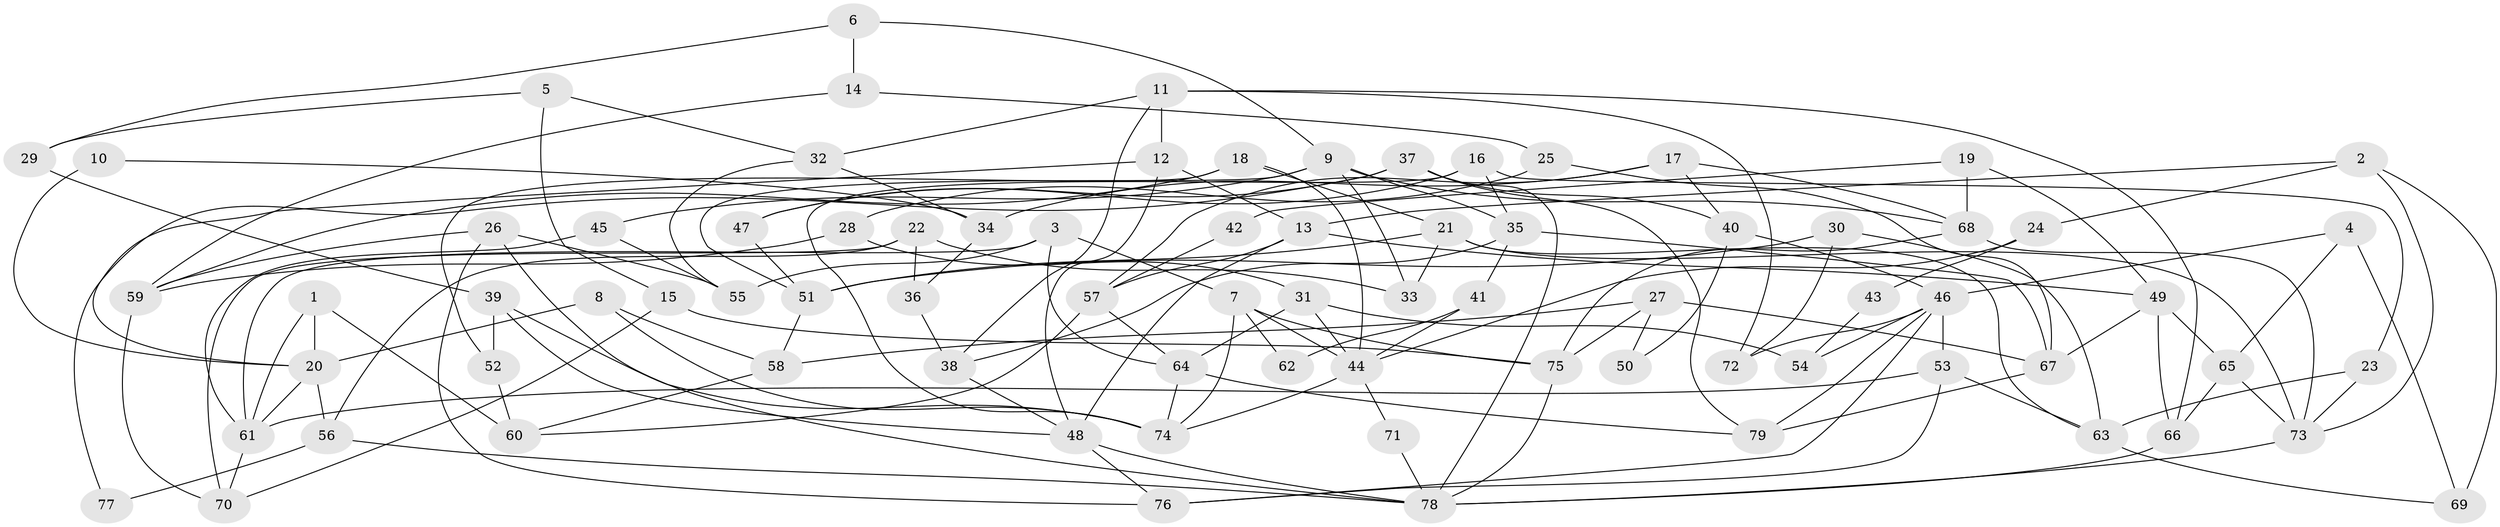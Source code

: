 // coarse degree distribution, {3: 0.14583333333333334, 5: 0.16666666666666666, 7: 0.16666666666666666, 4: 0.14583333333333334, 9: 0.020833333333333332, 2: 0.08333333333333333, 6: 0.1875, 8: 0.0625, 10: 0.020833333333333332}
// Generated by graph-tools (version 1.1) at 2025/42/03/06/25 10:42:00]
// undirected, 79 vertices, 158 edges
graph export_dot {
graph [start="1"]
  node [color=gray90,style=filled];
  1;
  2;
  3;
  4;
  5;
  6;
  7;
  8;
  9;
  10;
  11;
  12;
  13;
  14;
  15;
  16;
  17;
  18;
  19;
  20;
  21;
  22;
  23;
  24;
  25;
  26;
  27;
  28;
  29;
  30;
  31;
  32;
  33;
  34;
  35;
  36;
  37;
  38;
  39;
  40;
  41;
  42;
  43;
  44;
  45;
  46;
  47;
  48;
  49;
  50;
  51;
  52;
  53;
  54;
  55;
  56;
  57;
  58;
  59;
  60;
  61;
  62;
  63;
  64;
  65;
  66;
  67;
  68;
  69;
  70;
  71;
  72;
  73;
  74;
  75;
  76;
  77;
  78;
  79;
  1 -- 61;
  1 -- 60;
  1 -- 20;
  2 -- 73;
  2 -- 13;
  2 -- 24;
  2 -- 69;
  3 -- 7;
  3 -- 64;
  3 -- 55;
  3 -- 61;
  4 -- 46;
  4 -- 69;
  4 -- 65;
  5 -- 32;
  5 -- 15;
  5 -- 29;
  6 -- 9;
  6 -- 29;
  6 -- 14;
  7 -- 44;
  7 -- 75;
  7 -- 62;
  7 -- 74;
  8 -- 74;
  8 -- 20;
  8 -- 58;
  9 -- 51;
  9 -- 45;
  9 -- 33;
  9 -- 35;
  9 -- 68;
  10 -- 34;
  10 -- 20;
  11 -- 12;
  11 -- 38;
  11 -- 32;
  11 -- 66;
  11 -- 72;
  12 -- 48;
  12 -- 20;
  12 -- 13;
  13 -- 48;
  13 -- 49;
  13 -- 57;
  14 -- 59;
  14 -- 25;
  15 -- 75;
  15 -- 70;
  16 -- 35;
  16 -- 74;
  16 -- 23;
  16 -- 47;
  17 -- 68;
  17 -- 57;
  17 -- 34;
  17 -- 40;
  18 -- 59;
  18 -- 21;
  18 -- 44;
  18 -- 52;
  19 -- 68;
  19 -- 49;
  19 -- 42;
  20 -- 56;
  20 -- 61;
  21 -- 63;
  21 -- 73;
  21 -- 33;
  21 -- 51;
  22 -- 33;
  22 -- 70;
  22 -- 36;
  22 -- 56;
  23 -- 73;
  23 -- 63;
  24 -- 44;
  24 -- 43;
  25 -- 67;
  25 -- 28;
  26 -- 55;
  26 -- 76;
  26 -- 59;
  26 -- 78;
  27 -- 75;
  27 -- 58;
  27 -- 50;
  27 -- 67;
  28 -- 31;
  28 -- 59;
  29 -- 39;
  30 -- 72;
  30 -- 51;
  30 -- 63;
  31 -- 44;
  31 -- 64;
  31 -- 54;
  32 -- 34;
  32 -- 55;
  34 -- 36;
  35 -- 67;
  35 -- 38;
  35 -- 41;
  36 -- 38;
  37 -- 78;
  37 -- 40;
  37 -- 47;
  37 -- 77;
  37 -- 79;
  38 -- 48;
  39 -- 74;
  39 -- 48;
  39 -- 52;
  40 -- 46;
  40 -- 50;
  41 -- 44;
  41 -- 62;
  42 -- 57;
  43 -- 54;
  44 -- 74;
  44 -- 71;
  45 -- 61;
  45 -- 55;
  46 -- 79;
  46 -- 53;
  46 -- 54;
  46 -- 72;
  46 -- 76;
  47 -- 51;
  48 -- 78;
  48 -- 76;
  49 -- 66;
  49 -- 65;
  49 -- 67;
  51 -- 58;
  52 -- 60;
  53 -- 61;
  53 -- 63;
  53 -- 76;
  56 -- 78;
  56 -- 77;
  57 -- 60;
  57 -- 64;
  58 -- 60;
  59 -- 70;
  61 -- 70;
  63 -- 69;
  64 -- 79;
  64 -- 74;
  65 -- 66;
  65 -- 73;
  66 -- 78;
  67 -- 79;
  68 -- 73;
  68 -- 75;
  71 -- 78;
  73 -- 78;
  75 -- 78;
}
